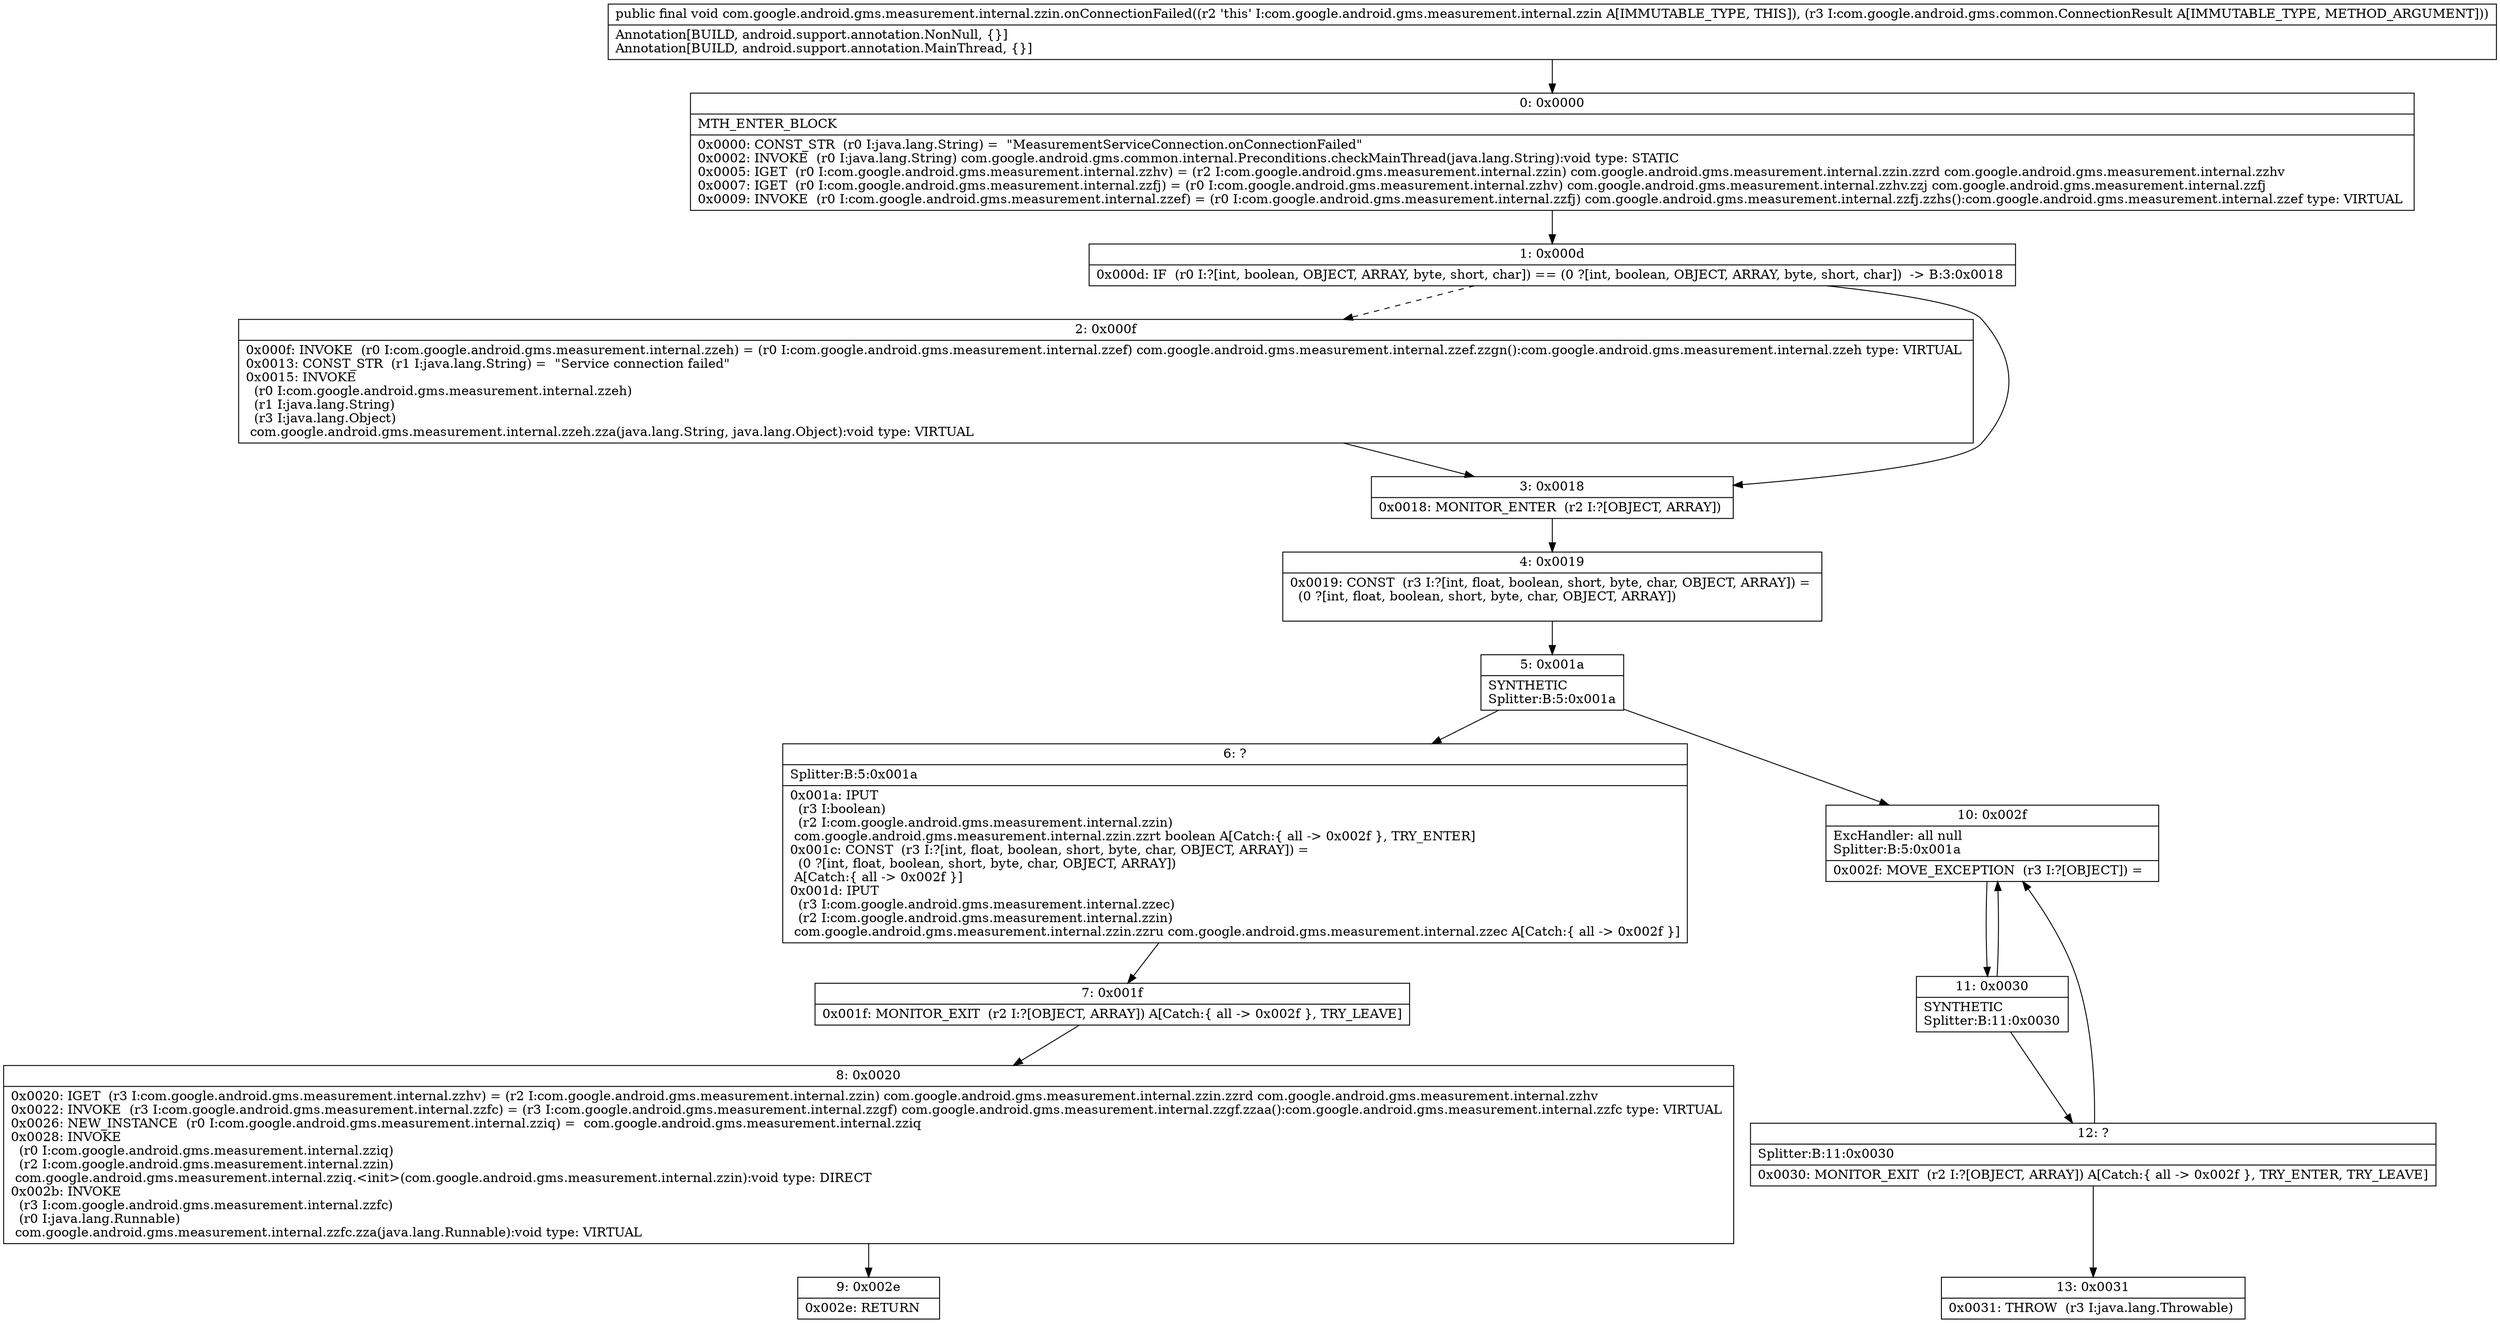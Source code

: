 digraph "CFG forcom.google.android.gms.measurement.internal.zzin.onConnectionFailed(Lcom\/google\/android\/gms\/common\/ConnectionResult;)V" {
Node_0 [shape=record,label="{0\:\ 0x0000|MTH_ENTER_BLOCK\l|0x0000: CONST_STR  (r0 I:java.lang.String) =  \"MeasurementServiceConnection.onConnectionFailed\" \l0x0002: INVOKE  (r0 I:java.lang.String) com.google.android.gms.common.internal.Preconditions.checkMainThread(java.lang.String):void type: STATIC \l0x0005: IGET  (r0 I:com.google.android.gms.measurement.internal.zzhv) = (r2 I:com.google.android.gms.measurement.internal.zzin) com.google.android.gms.measurement.internal.zzin.zzrd com.google.android.gms.measurement.internal.zzhv \l0x0007: IGET  (r0 I:com.google.android.gms.measurement.internal.zzfj) = (r0 I:com.google.android.gms.measurement.internal.zzhv) com.google.android.gms.measurement.internal.zzhv.zzj com.google.android.gms.measurement.internal.zzfj \l0x0009: INVOKE  (r0 I:com.google.android.gms.measurement.internal.zzef) = (r0 I:com.google.android.gms.measurement.internal.zzfj) com.google.android.gms.measurement.internal.zzfj.zzhs():com.google.android.gms.measurement.internal.zzef type: VIRTUAL \l}"];
Node_1 [shape=record,label="{1\:\ 0x000d|0x000d: IF  (r0 I:?[int, boolean, OBJECT, ARRAY, byte, short, char]) == (0 ?[int, boolean, OBJECT, ARRAY, byte, short, char])  \-\> B:3:0x0018 \l}"];
Node_2 [shape=record,label="{2\:\ 0x000f|0x000f: INVOKE  (r0 I:com.google.android.gms.measurement.internal.zzeh) = (r0 I:com.google.android.gms.measurement.internal.zzef) com.google.android.gms.measurement.internal.zzef.zzgn():com.google.android.gms.measurement.internal.zzeh type: VIRTUAL \l0x0013: CONST_STR  (r1 I:java.lang.String) =  \"Service connection failed\" \l0x0015: INVOKE  \l  (r0 I:com.google.android.gms.measurement.internal.zzeh)\l  (r1 I:java.lang.String)\l  (r3 I:java.lang.Object)\l com.google.android.gms.measurement.internal.zzeh.zza(java.lang.String, java.lang.Object):void type: VIRTUAL \l}"];
Node_3 [shape=record,label="{3\:\ 0x0018|0x0018: MONITOR_ENTER  (r2 I:?[OBJECT, ARRAY]) \l}"];
Node_4 [shape=record,label="{4\:\ 0x0019|0x0019: CONST  (r3 I:?[int, float, boolean, short, byte, char, OBJECT, ARRAY]) = \l  (0 ?[int, float, boolean, short, byte, char, OBJECT, ARRAY])\l \l}"];
Node_5 [shape=record,label="{5\:\ 0x001a|SYNTHETIC\lSplitter:B:5:0x001a\l}"];
Node_6 [shape=record,label="{6\:\ ?|Splitter:B:5:0x001a\l|0x001a: IPUT  \l  (r3 I:boolean)\l  (r2 I:com.google.android.gms.measurement.internal.zzin)\l com.google.android.gms.measurement.internal.zzin.zzrt boolean A[Catch:\{ all \-\> 0x002f \}, TRY_ENTER]\l0x001c: CONST  (r3 I:?[int, float, boolean, short, byte, char, OBJECT, ARRAY]) = \l  (0 ?[int, float, boolean, short, byte, char, OBJECT, ARRAY])\l A[Catch:\{ all \-\> 0x002f \}]\l0x001d: IPUT  \l  (r3 I:com.google.android.gms.measurement.internal.zzec)\l  (r2 I:com.google.android.gms.measurement.internal.zzin)\l com.google.android.gms.measurement.internal.zzin.zzru com.google.android.gms.measurement.internal.zzec A[Catch:\{ all \-\> 0x002f \}]\l}"];
Node_7 [shape=record,label="{7\:\ 0x001f|0x001f: MONITOR_EXIT  (r2 I:?[OBJECT, ARRAY]) A[Catch:\{ all \-\> 0x002f \}, TRY_LEAVE]\l}"];
Node_8 [shape=record,label="{8\:\ 0x0020|0x0020: IGET  (r3 I:com.google.android.gms.measurement.internal.zzhv) = (r2 I:com.google.android.gms.measurement.internal.zzin) com.google.android.gms.measurement.internal.zzin.zzrd com.google.android.gms.measurement.internal.zzhv \l0x0022: INVOKE  (r3 I:com.google.android.gms.measurement.internal.zzfc) = (r3 I:com.google.android.gms.measurement.internal.zzgf) com.google.android.gms.measurement.internal.zzgf.zzaa():com.google.android.gms.measurement.internal.zzfc type: VIRTUAL \l0x0026: NEW_INSTANCE  (r0 I:com.google.android.gms.measurement.internal.zziq) =  com.google.android.gms.measurement.internal.zziq \l0x0028: INVOKE  \l  (r0 I:com.google.android.gms.measurement.internal.zziq)\l  (r2 I:com.google.android.gms.measurement.internal.zzin)\l com.google.android.gms.measurement.internal.zziq.\<init\>(com.google.android.gms.measurement.internal.zzin):void type: DIRECT \l0x002b: INVOKE  \l  (r3 I:com.google.android.gms.measurement.internal.zzfc)\l  (r0 I:java.lang.Runnable)\l com.google.android.gms.measurement.internal.zzfc.zza(java.lang.Runnable):void type: VIRTUAL \l}"];
Node_9 [shape=record,label="{9\:\ 0x002e|0x002e: RETURN   \l}"];
Node_10 [shape=record,label="{10\:\ 0x002f|ExcHandler: all null\lSplitter:B:5:0x001a\l|0x002f: MOVE_EXCEPTION  (r3 I:?[OBJECT]) =  \l}"];
Node_11 [shape=record,label="{11\:\ 0x0030|SYNTHETIC\lSplitter:B:11:0x0030\l}"];
Node_12 [shape=record,label="{12\:\ ?|Splitter:B:11:0x0030\l|0x0030: MONITOR_EXIT  (r2 I:?[OBJECT, ARRAY]) A[Catch:\{ all \-\> 0x002f \}, TRY_ENTER, TRY_LEAVE]\l}"];
Node_13 [shape=record,label="{13\:\ 0x0031|0x0031: THROW  (r3 I:java.lang.Throwable) \l}"];
MethodNode[shape=record,label="{public final void com.google.android.gms.measurement.internal.zzin.onConnectionFailed((r2 'this' I:com.google.android.gms.measurement.internal.zzin A[IMMUTABLE_TYPE, THIS]), (r3 I:com.google.android.gms.common.ConnectionResult A[IMMUTABLE_TYPE, METHOD_ARGUMENT]))  | Annotation[BUILD, android.support.annotation.NonNull, \{\}]\lAnnotation[BUILD, android.support.annotation.MainThread, \{\}]\l}"];
MethodNode -> Node_0;
Node_0 -> Node_1;
Node_1 -> Node_2[style=dashed];
Node_1 -> Node_3;
Node_2 -> Node_3;
Node_3 -> Node_4;
Node_4 -> Node_5;
Node_5 -> Node_6;
Node_5 -> Node_10;
Node_6 -> Node_7;
Node_7 -> Node_8;
Node_8 -> Node_9;
Node_10 -> Node_11;
Node_11 -> Node_12;
Node_11 -> Node_10;
Node_12 -> Node_13;
Node_12 -> Node_10;
}

